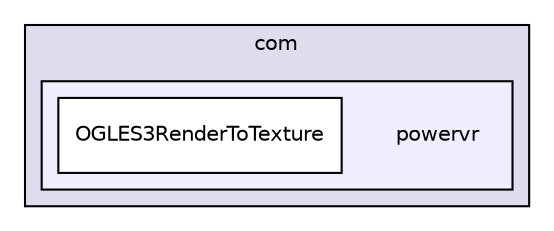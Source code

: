 digraph "PVR/SDK_3.4/Examples/Intermediate/RenderToTexture/OGLES3/Build/Android/src/com/powervr" {
  compound=true
  node [ fontsize="10", fontname="Helvetica"];
  edge [ labelfontsize="10", labelfontname="Helvetica"];
  subgraph clusterdir_476a124ede8c3ad3168de03753f4d4f7 {
    graph [ bgcolor="#ddddee", pencolor="black", label="com" fontname="Helvetica", fontsize="10", URL="dir_476a124ede8c3ad3168de03753f4d4f7.html"]
  subgraph clusterdir_5e23c0af17038be786f29ed7edfc5d35 {
    graph [ bgcolor="#eeeeff", pencolor="black", label="" URL="dir_5e23c0af17038be786f29ed7edfc5d35.html"];
    dir_5e23c0af17038be786f29ed7edfc5d35 [shape=plaintext label="powervr"];
    dir_5c1b4638ff467beb5898b0c435398c86 [shape=box label="OGLES3RenderToTexture" color="black" fillcolor="white" style="filled" URL="dir_5c1b4638ff467beb5898b0c435398c86.html"];
  }
  }
}
